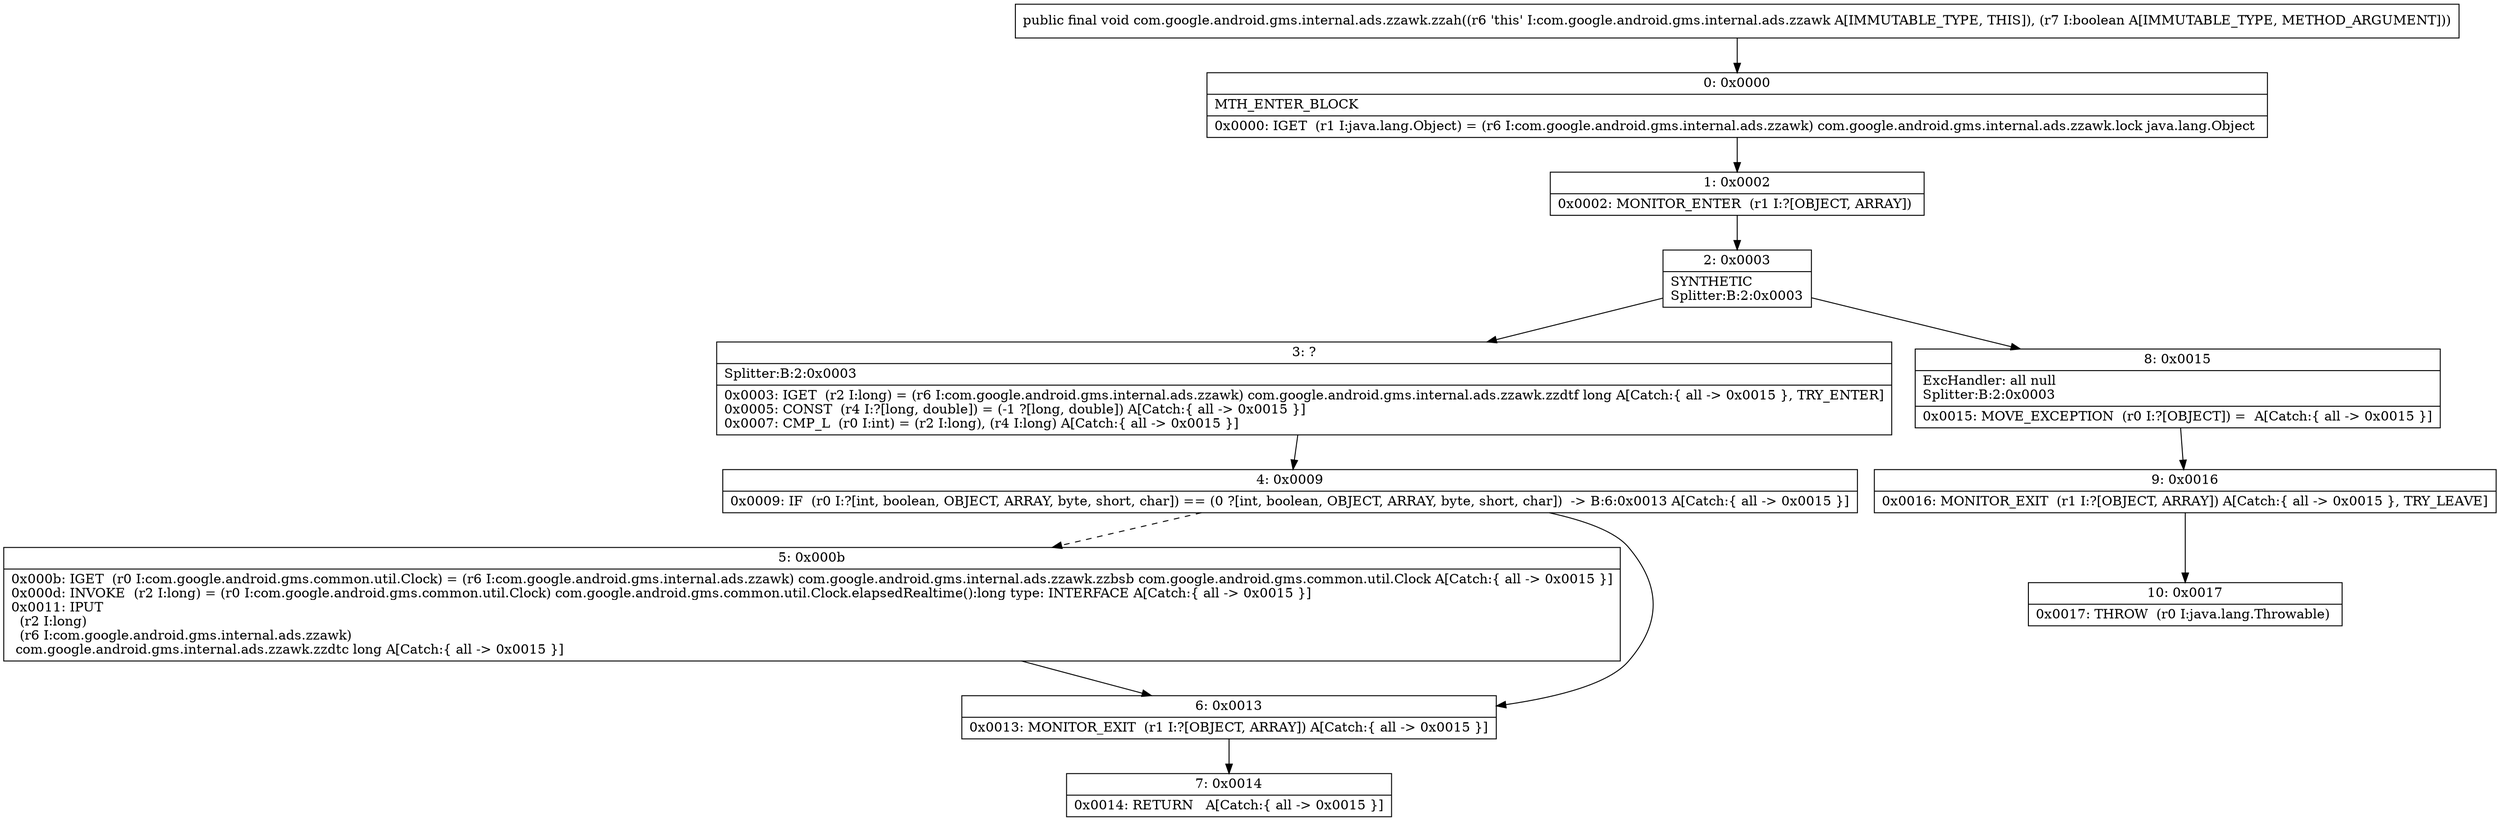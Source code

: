 digraph "CFG forcom.google.android.gms.internal.ads.zzawk.zzah(Z)V" {
Node_0 [shape=record,label="{0\:\ 0x0000|MTH_ENTER_BLOCK\l|0x0000: IGET  (r1 I:java.lang.Object) = (r6 I:com.google.android.gms.internal.ads.zzawk) com.google.android.gms.internal.ads.zzawk.lock java.lang.Object \l}"];
Node_1 [shape=record,label="{1\:\ 0x0002|0x0002: MONITOR_ENTER  (r1 I:?[OBJECT, ARRAY]) \l}"];
Node_2 [shape=record,label="{2\:\ 0x0003|SYNTHETIC\lSplitter:B:2:0x0003\l}"];
Node_3 [shape=record,label="{3\:\ ?|Splitter:B:2:0x0003\l|0x0003: IGET  (r2 I:long) = (r6 I:com.google.android.gms.internal.ads.zzawk) com.google.android.gms.internal.ads.zzawk.zzdtf long A[Catch:\{ all \-\> 0x0015 \}, TRY_ENTER]\l0x0005: CONST  (r4 I:?[long, double]) = (\-1 ?[long, double]) A[Catch:\{ all \-\> 0x0015 \}]\l0x0007: CMP_L  (r0 I:int) = (r2 I:long), (r4 I:long) A[Catch:\{ all \-\> 0x0015 \}]\l}"];
Node_4 [shape=record,label="{4\:\ 0x0009|0x0009: IF  (r0 I:?[int, boolean, OBJECT, ARRAY, byte, short, char]) == (0 ?[int, boolean, OBJECT, ARRAY, byte, short, char])  \-\> B:6:0x0013 A[Catch:\{ all \-\> 0x0015 \}]\l}"];
Node_5 [shape=record,label="{5\:\ 0x000b|0x000b: IGET  (r0 I:com.google.android.gms.common.util.Clock) = (r6 I:com.google.android.gms.internal.ads.zzawk) com.google.android.gms.internal.ads.zzawk.zzbsb com.google.android.gms.common.util.Clock A[Catch:\{ all \-\> 0x0015 \}]\l0x000d: INVOKE  (r2 I:long) = (r0 I:com.google.android.gms.common.util.Clock) com.google.android.gms.common.util.Clock.elapsedRealtime():long type: INTERFACE A[Catch:\{ all \-\> 0x0015 \}]\l0x0011: IPUT  \l  (r2 I:long)\l  (r6 I:com.google.android.gms.internal.ads.zzawk)\l com.google.android.gms.internal.ads.zzawk.zzdtc long A[Catch:\{ all \-\> 0x0015 \}]\l}"];
Node_6 [shape=record,label="{6\:\ 0x0013|0x0013: MONITOR_EXIT  (r1 I:?[OBJECT, ARRAY]) A[Catch:\{ all \-\> 0x0015 \}]\l}"];
Node_7 [shape=record,label="{7\:\ 0x0014|0x0014: RETURN   A[Catch:\{ all \-\> 0x0015 \}]\l}"];
Node_8 [shape=record,label="{8\:\ 0x0015|ExcHandler: all null\lSplitter:B:2:0x0003\l|0x0015: MOVE_EXCEPTION  (r0 I:?[OBJECT]) =  A[Catch:\{ all \-\> 0x0015 \}]\l}"];
Node_9 [shape=record,label="{9\:\ 0x0016|0x0016: MONITOR_EXIT  (r1 I:?[OBJECT, ARRAY]) A[Catch:\{ all \-\> 0x0015 \}, TRY_LEAVE]\l}"];
Node_10 [shape=record,label="{10\:\ 0x0017|0x0017: THROW  (r0 I:java.lang.Throwable) \l}"];
MethodNode[shape=record,label="{public final void com.google.android.gms.internal.ads.zzawk.zzah((r6 'this' I:com.google.android.gms.internal.ads.zzawk A[IMMUTABLE_TYPE, THIS]), (r7 I:boolean A[IMMUTABLE_TYPE, METHOD_ARGUMENT])) }"];
MethodNode -> Node_0;
Node_0 -> Node_1;
Node_1 -> Node_2;
Node_2 -> Node_3;
Node_2 -> Node_8;
Node_3 -> Node_4;
Node_4 -> Node_5[style=dashed];
Node_4 -> Node_6;
Node_5 -> Node_6;
Node_6 -> Node_7;
Node_8 -> Node_9;
Node_9 -> Node_10;
}

